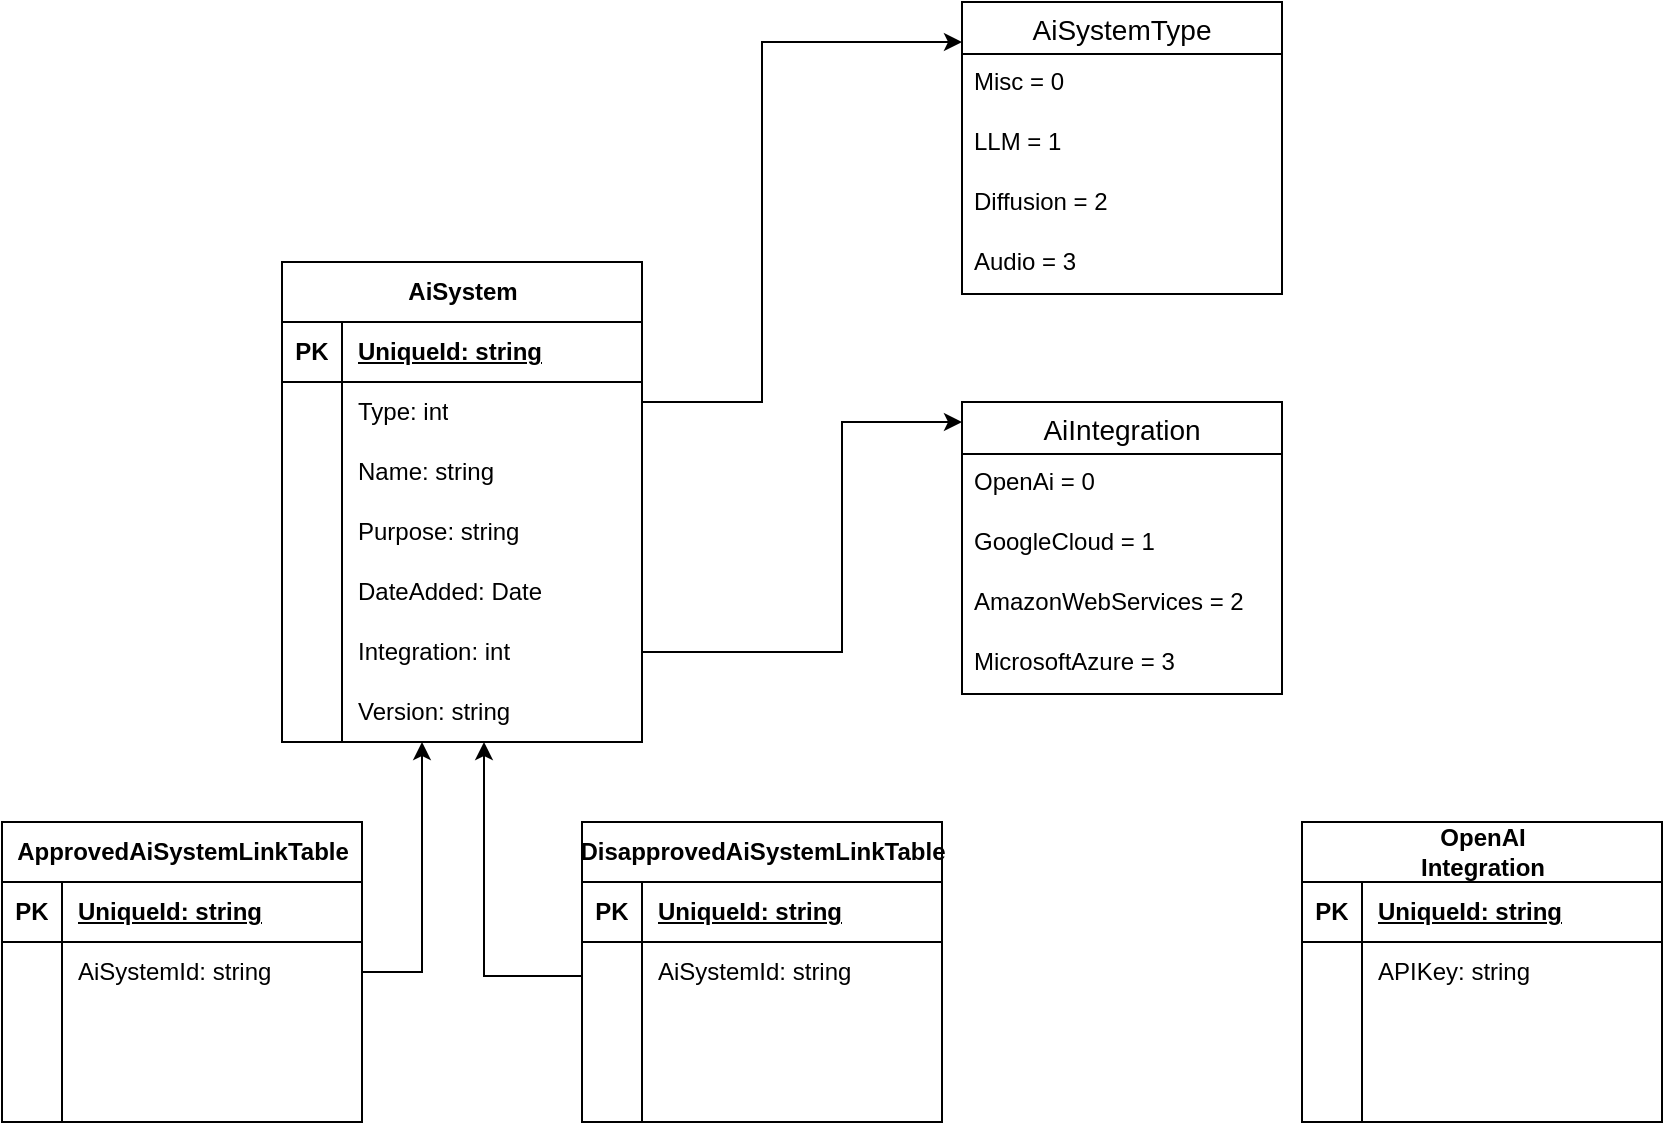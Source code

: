 <mxfile version="22.1.0" type="device">
  <diagram name="Page-1" id="GLGxghtfz0FpIzPTRlOu">
    <mxGraphModel dx="2284" dy="728" grid="1" gridSize="10" guides="1" tooltips="1" connect="1" arrows="1" fold="1" page="1" pageScale="1" pageWidth="850" pageHeight="1100" math="0" shadow="0">
      <root>
        <mxCell id="0" />
        <mxCell id="1" parent="0" />
        <mxCell id="0FSP5MkxR2a1JCoCks0u-14" value="AiSystem" style="shape=table;startSize=30;container=1;collapsible=1;childLayout=tableLayout;fixedRows=1;rowLines=0;fontStyle=1;align=center;resizeLast=1;html=1;" parent="1" vertex="1">
          <mxGeometry x="80" y="150" width="180" height="240" as="geometry" />
        </mxCell>
        <mxCell id="0FSP5MkxR2a1JCoCks0u-15" value="" style="shape=tableRow;horizontal=0;startSize=0;swimlaneHead=0;swimlaneBody=0;fillColor=none;collapsible=0;dropTarget=0;points=[[0,0.5],[1,0.5]];portConstraint=eastwest;top=0;left=0;right=0;bottom=1;" parent="0FSP5MkxR2a1JCoCks0u-14" vertex="1">
          <mxGeometry y="30" width="180" height="30" as="geometry" />
        </mxCell>
        <mxCell id="0FSP5MkxR2a1JCoCks0u-16" value="PK" style="shape=partialRectangle;connectable=0;fillColor=none;top=0;left=0;bottom=0;right=0;fontStyle=1;overflow=hidden;whiteSpace=wrap;html=1;" parent="0FSP5MkxR2a1JCoCks0u-15" vertex="1">
          <mxGeometry width="30" height="30" as="geometry">
            <mxRectangle width="30" height="30" as="alternateBounds" />
          </mxGeometry>
        </mxCell>
        <mxCell id="0FSP5MkxR2a1JCoCks0u-17" value="UniqueId: string" style="shape=partialRectangle;connectable=0;fillColor=none;top=0;left=0;bottom=0;right=0;align=left;spacingLeft=6;fontStyle=5;overflow=hidden;whiteSpace=wrap;html=1;" parent="0FSP5MkxR2a1JCoCks0u-15" vertex="1">
          <mxGeometry x="30" width="150" height="30" as="geometry">
            <mxRectangle width="150" height="30" as="alternateBounds" />
          </mxGeometry>
        </mxCell>
        <mxCell id="0FSP5MkxR2a1JCoCks0u-18" value="" style="shape=tableRow;horizontal=0;startSize=0;swimlaneHead=0;swimlaneBody=0;fillColor=none;collapsible=0;dropTarget=0;points=[[0,0.5],[1,0.5]];portConstraint=eastwest;top=0;left=0;right=0;bottom=0;" parent="0FSP5MkxR2a1JCoCks0u-14" vertex="1">
          <mxGeometry y="60" width="180" height="30" as="geometry" />
        </mxCell>
        <mxCell id="0FSP5MkxR2a1JCoCks0u-19" value="" style="shape=partialRectangle;connectable=0;fillColor=none;top=0;left=0;bottom=0;right=0;editable=1;overflow=hidden;whiteSpace=wrap;html=1;" parent="0FSP5MkxR2a1JCoCks0u-18" vertex="1">
          <mxGeometry width="30" height="30" as="geometry">
            <mxRectangle width="30" height="30" as="alternateBounds" />
          </mxGeometry>
        </mxCell>
        <mxCell id="0FSP5MkxR2a1JCoCks0u-20" value="Type: int" style="shape=partialRectangle;connectable=0;fillColor=none;top=0;left=0;bottom=0;right=0;align=left;spacingLeft=6;overflow=hidden;whiteSpace=wrap;html=1;" parent="0FSP5MkxR2a1JCoCks0u-18" vertex="1">
          <mxGeometry x="30" width="150" height="30" as="geometry">
            <mxRectangle width="150" height="30" as="alternateBounds" />
          </mxGeometry>
        </mxCell>
        <mxCell id="0FSP5MkxR2a1JCoCks0u-21" value="" style="shape=tableRow;horizontal=0;startSize=0;swimlaneHead=0;swimlaneBody=0;fillColor=none;collapsible=0;dropTarget=0;points=[[0,0.5],[1,0.5]];portConstraint=eastwest;top=0;left=0;right=0;bottom=0;" parent="0FSP5MkxR2a1JCoCks0u-14" vertex="1">
          <mxGeometry y="90" width="180" height="30" as="geometry" />
        </mxCell>
        <mxCell id="0FSP5MkxR2a1JCoCks0u-22" value="" style="shape=partialRectangle;connectable=0;fillColor=none;top=0;left=0;bottom=0;right=0;editable=1;overflow=hidden;whiteSpace=wrap;html=1;" parent="0FSP5MkxR2a1JCoCks0u-21" vertex="1">
          <mxGeometry width="30" height="30" as="geometry">
            <mxRectangle width="30" height="30" as="alternateBounds" />
          </mxGeometry>
        </mxCell>
        <mxCell id="0FSP5MkxR2a1JCoCks0u-23" value="Name: string" style="shape=partialRectangle;connectable=0;fillColor=none;top=0;left=0;bottom=0;right=0;align=left;spacingLeft=6;overflow=hidden;whiteSpace=wrap;html=1;" parent="0FSP5MkxR2a1JCoCks0u-21" vertex="1">
          <mxGeometry x="30" width="150" height="30" as="geometry">
            <mxRectangle width="150" height="30" as="alternateBounds" />
          </mxGeometry>
        </mxCell>
        <mxCell id="0FSP5MkxR2a1JCoCks0u-24" value="" style="shape=tableRow;horizontal=0;startSize=0;swimlaneHead=0;swimlaneBody=0;fillColor=none;collapsible=0;dropTarget=0;points=[[0,0.5],[1,0.5]];portConstraint=eastwest;top=0;left=0;right=0;bottom=0;" parent="0FSP5MkxR2a1JCoCks0u-14" vertex="1">
          <mxGeometry y="120" width="180" height="30" as="geometry" />
        </mxCell>
        <mxCell id="0FSP5MkxR2a1JCoCks0u-25" value="" style="shape=partialRectangle;connectable=0;fillColor=none;top=0;left=0;bottom=0;right=0;editable=1;overflow=hidden;whiteSpace=wrap;html=1;" parent="0FSP5MkxR2a1JCoCks0u-24" vertex="1">
          <mxGeometry width="30" height="30" as="geometry">
            <mxRectangle width="30" height="30" as="alternateBounds" />
          </mxGeometry>
        </mxCell>
        <mxCell id="0FSP5MkxR2a1JCoCks0u-26" value="Purpose: string" style="shape=partialRectangle;connectable=0;fillColor=none;top=0;left=0;bottom=0;right=0;align=left;spacingLeft=6;overflow=hidden;whiteSpace=wrap;html=1;" parent="0FSP5MkxR2a1JCoCks0u-24" vertex="1">
          <mxGeometry x="30" width="150" height="30" as="geometry">
            <mxRectangle width="150" height="30" as="alternateBounds" />
          </mxGeometry>
        </mxCell>
        <mxCell id="0FSP5MkxR2a1JCoCks0u-29" value="" style="shape=tableRow;horizontal=0;startSize=0;swimlaneHead=0;swimlaneBody=0;fillColor=none;collapsible=0;dropTarget=0;points=[[0,0.5],[1,0.5]];portConstraint=eastwest;top=0;left=0;right=0;bottom=0;" parent="0FSP5MkxR2a1JCoCks0u-14" vertex="1">
          <mxGeometry y="150" width="180" height="30" as="geometry" />
        </mxCell>
        <mxCell id="0FSP5MkxR2a1JCoCks0u-30" value="" style="shape=partialRectangle;connectable=0;fillColor=none;top=0;left=0;bottom=0;right=0;editable=1;overflow=hidden;whiteSpace=wrap;html=1;" parent="0FSP5MkxR2a1JCoCks0u-29" vertex="1">
          <mxGeometry width="30" height="30" as="geometry">
            <mxRectangle width="30" height="30" as="alternateBounds" />
          </mxGeometry>
        </mxCell>
        <mxCell id="0FSP5MkxR2a1JCoCks0u-31" value="DateAdded: Date" style="shape=partialRectangle;connectable=0;fillColor=none;top=0;left=0;bottom=0;right=0;align=left;spacingLeft=6;overflow=hidden;whiteSpace=wrap;html=1;" parent="0FSP5MkxR2a1JCoCks0u-29" vertex="1">
          <mxGeometry x="30" width="150" height="30" as="geometry">
            <mxRectangle width="150" height="30" as="alternateBounds" />
          </mxGeometry>
        </mxCell>
        <mxCell id="0FSP5MkxR2a1JCoCks0u-32" value="" style="shape=tableRow;horizontal=0;startSize=0;swimlaneHead=0;swimlaneBody=0;fillColor=none;collapsible=0;dropTarget=0;points=[[0,0.5],[1,0.5]];portConstraint=eastwest;top=0;left=0;right=0;bottom=0;" parent="0FSP5MkxR2a1JCoCks0u-14" vertex="1">
          <mxGeometry y="180" width="180" height="30" as="geometry" />
        </mxCell>
        <mxCell id="0FSP5MkxR2a1JCoCks0u-33" value="" style="shape=partialRectangle;connectable=0;fillColor=none;top=0;left=0;bottom=0;right=0;editable=1;overflow=hidden;whiteSpace=wrap;html=1;" parent="0FSP5MkxR2a1JCoCks0u-32" vertex="1">
          <mxGeometry width="30" height="30" as="geometry">
            <mxRectangle width="30" height="30" as="alternateBounds" />
          </mxGeometry>
        </mxCell>
        <mxCell id="0FSP5MkxR2a1JCoCks0u-34" value="Integration: int" style="shape=partialRectangle;connectable=0;fillColor=none;top=0;left=0;bottom=0;right=0;align=left;spacingLeft=6;overflow=hidden;whiteSpace=wrap;html=1;" parent="0FSP5MkxR2a1JCoCks0u-32" vertex="1">
          <mxGeometry x="30" width="150" height="30" as="geometry">
            <mxRectangle width="150" height="30" as="alternateBounds" />
          </mxGeometry>
        </mxCell>
        <mxCell id="hyloCBx0qQmjmuC33t4O-1" value="" style="shape=tableRow;horizontal=0;startSize=0;swimlaneHead=0;swimlaneBody=0;fillColor=none;collapsible=0;dropTarget=0;points=[[0,0.5],[1,0.5]];portConstraint=eastwest;top=0;left=0;right=0;bottom=0;" vertex="1" parent="0FSP5MkxR2a1JCoCks0u-14">
          <mxGeometry y="210" width="180" height="30" as="geometry" />
        </mxCell>
        <mxCell id="hyloCBx0qQmjmuC33t4O-2" value="" style="shape=partialRectangle;connectable=0;fillColor=none;top=0;left=0;bottom=0;right=0;editable=1;overflow=hidden;whiteSpace=wrap;html=1;" vertex="1" parent="hyloCBx0qQmjmuC33t4O-1">
          <mxGeometry width="30" height="30" as="geometry">
            <mxRectangle width="30" height="30" as="alternateBounds" />
          </mxGeometry>
        </mxCell>
        <mxCell id="hyloCBx0qQmjmuC33t4O-3" value="Version: string" style="shape=partialRectangle;connectable=0;fillColor=none;top=0;left=0;bottom=0;right=0;align=left;spacingLeft=6;overflow=hidden;whiteSpace=wrap;html=1;" vertex="1" parent="hyloCBx0qQmjmuC33t4O-1">
          <mxGeometry x="30" width="150" height="30" as="geometry">
            <mxRectangle width="150" height="30" as="alternateBounds" />
          </mxGeometry>
        </mxCell>
        <mxCell id="0FSP5MkxR2a1JCoCks0u-54" value="AiSystemType" style="swimlane;fontStyle=0;childLayout=stackLayout;horizontal=1;startSize=26;horizontalStack=0;resizeParent=1;resizeParentMax=0;resizeLast=0;collapsible=1;marginBottom=0;align=center;fontSize=14;" parent="1" vertex="1">
          <mxGeometry x="420" y="20" width="160" height="146" as="geometry" />
        </mxCell>
        <mxCell id="0FSP5MkxR2a1JCoCks0u-58" value="Misc = 0" style="text;strokeColor=none;fillColor=none;spacingLeft=4;spacingRight=4;overflow=hidden;rotatable=0;points=[[0,0.5],[1,0.5]];portConstraint=eastwest;fontSize=12;whiteSpace=wrap;html=1;" parent="0FSP5MkxR2a1JCoCks0u-54" vertex="1">
          <mxGeometry y="26" width="160" height="30" as="geometry" />
        </mxCell>
        <mxCell id="0FSP5MkxR2a1JCoCks0u-55" value="LLM = 1" style="text;strokeColor=none;fillColor=none;spacingLeft=4;spacingRight=4;overflow=hidden;rotatable=0;points=[[0,0.5],[1,0.5]];portConstraint=eastwest;fontSize=12;whiteSpace=wrap;html=1;" parent="0FSP5MkxR2a1JCoCks0u-54" vertex="1">
          <mxGeometry y="56" width="160" height="30" as="geometry" />
        </mxCell>
        <mxCell id="0FSP5MkxR2a1JCoCks0u-56" value="Diffusion = 2" style="text;strokeColor=none;fillColor=none;spacingLeft=4;spacingRight=4;overflow=hidden;rotatable=0;points=[[0,0.5],[1,0.5]];portConstraint=eastwest;fontSize=12;whiteSpace=wrap;html=1;" parent="0FSP5MkxR2a1JCoCks0u-54" vertex="1">
          <mxGeometry y="86" width="160" height="30" as="geometry" />
        </mxCell>
        <mxCell id="0FSP5MkxR2a1JCoCks0u-57" value="Audio = 3" style="text;strokeColor=none;fillColor=none;spacingLeft=4;spacingRight=4;overflow=hidden;rotatable=0;points=[[0,0.5],[1,0.5]];portConstraint=eastwest;fontSize=12;whiteSpace=wrap;html=1;" parent="0FSP5MkxR2a1JCoCks0u-54" vertex="1">
          <mxGeometry y="116" width="160" height="30" as="geometry" />
        </mxCell>
        <mxCell id="0FSP5MkxR2a1JCoCks0u-59" style="edgeStyle=orthogonalEdgeStyle;rounded=0;orthogonalLoop=1;jettySize=auto;html=1;" parent="1" edge="1">
          <mxGeometry relative="1" as="geometry">
            <mxPoint x="260" y="177" as="sourcePoint" />
            <mxPoint x="420" y="40.0" as="targetPoint" />
            <Array as="points">
              <mxPoint x="260" y="220" />
              <mxPoint x="320" y="220" />
              <mxPoint x="320" y="40" />
            </Array>
          </mxGeometry>
        </mxCell>
        <mxCell id="0FSP5MkxR2a1JCoCks0u-60" value="AiIntegration" style="swimlane;fontStyle=0;childLayout=stackLayout;horizontal=1;startSize=26;horizontalStack=0;resizeParent=1;resizeParentMax=0;resizeLast=0;collapsible=1;marginBottom=0;align=center;fontSize=14;" parent="1" vertex="1">
          <mxGeometry x="420" y="220" width="160" height="146" as="geometry" />
        </mxCell>
        <mxCell id="0FSP5MkxR2a1JCoCks0u-61" value="OpenAi = 0" style="text;strokeColor=none;fillColor=none;spacingLeft=4;spacingRight=4;overflow=hidden;rotatable=0;points=[[0,0.5],[1,0.5]];portConstraint=eastwest;fontSize=12;whiteSpace=wrap;html=1;" parent="0FSP5MkxR2a1JCoCks0u-60" vertex="1">
          <mxGeometry y="26" width="160" height="30" as="geometry" />
        </mxCell>
        <mxCell id="0FSP5MkxR2a1JCoCks0u-62" value="GoogleCloud = 1" style="text;strokeColor=none;fillColor=none;spacingLeft=4;spacingRight=4;overflow=hidden;rotatable=0;points=[[0,0.5],[1,0.5]];portConstraint=eastwest;fontSize=12;whiteSpace=wrap;html=1;" parent="0FSP5MkxR2a1JCoCks0u-60" vertex="1">
          <mxGeometry y="56" width="160" height="30" as="geometry" />
        </mxCell>
        <mxCell id="0FSP5MkxR2a1JCoCks0u-63" value="AmazonWebServices = 2" style="text;strokeColor=none;fillColor=none;spacingLeft=4;spacingRight=4;overflow=hidden;rotatable=0;points=[[0,0.5],[1,0.5]];portConstraint=eastwest;fontSize=12;whiteSpace=wrap;html=1;" parent="0FSP5MkxR2a1JCoCks0u-60" vertex="1">
          <mxGeometry y="86" width="160" height="30" as="geometry" />
        </mxCell>
        <mxCell id="0FSP5MkxR2a1JCoCks0u-65" value="MicrosoftAzure = 3" style="text;strokeColor=none;fillColor=none;spacingLeft=4;spacingRight=4;overflow=hidden;rotatable=0;points=[[0,0.5],[1,0.5]];portConstraint=eastwest;fontSize=12;whiteSpace=wrap;html=1;" parent="0FSP5MkxR2a1JCoCks0u-60" vertex="1">
          <mxGeometry y="116" width="160" height="30" as="geometry" />
        </mxCell>
        <mxCell id="0FSP5MkxR2a1JCoCks0u-66" style="edgeStyle=orthogonalEdgeStyle;rounded=0;orthogonalLoop=1;jettySize=auto;html=1;" parent="1" source="0FSP5MkxR2a1JCoCks0u-32" target="0FSP5MkxR2a1JCoCks0u-60" edge="1">
          <mxGeometry relative="1" as="geometry">
            <Array as="points">
              <mxPoint x="360" y="345" />
              <mxPoint x="360" y="230" />
            </Array>
          </mxGeometry>
        </mxCell>
        <mxCell id="0FSP5MkxR2a1JCoCks0u-67" value="&lt;div&gt;OpenAI&lt;/div&gt;Integration" style="shape=table;startSize=30;container=1;collapsible=1;childLayout=tableLayout;fixedRows=1;rowLines=0;fontStyle=1;align=center;resizeLast=1;html=1;" parent="1" vertex="1">
          <mxGeometry x="590" y="430" width="180" height="150" as="geometry" />
        </mxCell>
        <mxCell id="0FSP5MkxR2a1JCoCks0u-68" value="" style="shape=tableRow;horizontal=0;startSize=0;swimlaneHead=0;swimlaneBody=0;fillColor=none;collapsible=0;dropTarget=0;points=[[0,0.5],[1,0.5]];portConstraint=eastwest;top=0;left=0;right=0;bottom=1;" parent="0FSP5MkxR2a1JCoCks0u-67" vertex="1">
          <mxGeometry y="30" width="180" height="30" as="geometry" />
        </mxCell>
        <mxCell id="0FSP5MkxR2a1JCoCks0u-69" value="" style="shape=partialRectangle;connectable=0;fillColor=none;top=0;left=0;bottom=0;right=0;fontStyle=1;overflow=hidden;whiteSpace=wrap;html=1;" parent="0FSP5MkxR2a1JCoCks0u-68" vertex="1">
          <mxGeometry width="30" height="30" as="geometry">
            <mxRectangle width="30" height="30" as="alternateBounds" />
          </mxGeometry>
        </mxCell>
        <mxCell id="0FSP5MkxR2a1JCoCks0u-70" value="" style="shape=partialRectangle;connectable=0;fillColor=none;top=0;left=0;bottom=0;right=0;align=left;spacingLeft=6;fontStyle=5;overflow=hidden;whiteSpace=wrap;html=1;" parent="0FSP5MkxR2a1JCoCks0u-68" vertex="1">
          <mxGeometry x="30" width="150" height="30" as="geometry">
            <mxRectangle width="150" height="30" as="alternateBounds" />
          </mxGeometry>
        </mxCell>
        <mxCell id="0FSP5MkxR2a1JCoCks0u-71" value="" style="shape=tableRow;horizontal=0;startSize=0;swimlaneHead=0;swimlaneBody=0;fillColor=none;collapsible=0;dropTarget=0;points=[[0,0.5],[1,0.5]];portConstraint=eastwest;top=0;left=0;right=0;bottom=0;" parent="0FSP5MkxR2a1JCoCks0u-67" vertex="1">
          <mxGeometry y="60" width="180" height="30" as="geometry" />
        </mxCell>
        <mxCell id="0FSP5MkxR2a1JCoCks0u-72" value="" style="shape=partialRectangle;connectable=0;fillColor=none;top=0;left=0;bottom=0;right=0;editable=1;overflow=hidden;whiteSpace=wrap;html=1;" parent="0FSP5MkxR2a1JCoCks0u-71" vertex="1">
          <mxGeometry width="30" height="30" as="geometry">
            <mxRectangle width="30" height="30" as="alternateBounds" />
          </mxGeometry>
        </mxCell>
        <mxCell id="0FSP5MkxR2a1JCoCks0u-73" value="APIKey: string" style="shape=partialRectangle;connectable=0;fillColor=none;top=0;left=0;bottom=0;right=0;align=left;spacingLeft=6;overflow=hidden;whiteSpace=wrap;html=1;" parent="0FSP5MkxR2a1JCoCks0u-71" vertex="1">
          <mxGeometry x="30" width="150" height="30" as="geometry">
            <mxRectangle width="150" height="30" as="alternateBounds" />
          </mxGeometry>
        </mxCell>
        <mxCell id="0FSP5MkxR2a1JCoCks0u-74" value="" style="shape=tableRow;horizontal=0;startSize=0;swimlaneHead=0;swimlaneBody=0;fillColor=none;collapsible=0;dropTarget=0;points=[[0,0.5],[1,0.5]];portConstraint=eastwest;top=0;left=0;right=0;bottom=0;" parent="0FSP5MkxR2a1JCoCks0u-67" vertex="1">
          <mxGeometry y="90" width="180" height="30" as="geometry" />
        </mxCell>
        <mxCell id="0FSP5MkxR2a1JCoCks0u-75" value="" style="shape=partialRectangle;connectable=0;fillColor=none;top=0;left=0;bottom=0;right=0;editable=1;overflow=hidden;whiteSpace=wrap;html=1;" parent="0FSP5MkxR2a1JCoCks0u-74" vertex="1">
          <mxGeometry width="30" height="30" as="geometry">
            <mxRectangle width="30" height="30" as="alternateBounds" />
          </mxGeometry>
        </mxCell>
        <mxCell id="0FSP5MkxR2a1JCoCks0u-76" value="" style="shape=partialRectangle;connectable=0;fillColor=none;top=0;left=0;bottom=0;right=0;align=left;spacingLeft=6;overflow=hidden;whiteSpace=wrap;html=1;" parent="0FSP5MkxR2a1JCoCks0u-74" vertex="1">
          <mxGeometry x="30" width="150" height="30" as="geometry">
            <mxRectangle width="150" height="30" as="alternateBounds" />
          </mxGeometry>
        </mxCell>
        <mxCell id="0FSP5MkxR2a1JCoCks0u-77" value="" style="shape=tableRow;horizontal=0;startSize=0;swimlaneHead=0;swimlaneBody=0;fillColor=none;collapsible=0;dropTarget=0;points=[[0,0.5],[1,0.5]];portConstraint=eastwest;top=0;left=0;right=0;bottom=0;" parent="0FSP5MkxR2a1JCoCks0u-67" vertex="1">
          <mxGeometry y="120" width="180" height="30" as="geometry" />
        </mxCell>
        <mxCell id="0FSP5MkxR2a1JCoCks0u-78" value="" style="shape=partialRectangle;connectable=0;fillColor=none;top=0;left=0;bottom=0;right=0;editable=1;overflow=hidden;whiteSpace=wrap;html=1;" parent="0FSP5MkxR2a1JCoCks0u-77" vertex="1">
          <mxGeometry width="30" height="30" as="geometry">
            <mxRectangle width="30" height="30" as="alternateBounds" />
          </mxGeometry>
        </mxCell>
        <mxCell id="0FSP5MkxR2a1JCoCks0u-79" value="" style="shape=partialRectangle;connectable=0;fillColor=none;top=0;left=0;bottom=0;right=0;align=left;spacingLeft=6;overflow=hidden;whiteSpace=wrap;html=1;" parent="0FSP5MkxR2a1JCoCks0u-77" vertex="1">
          <mxGeometry x="30" width="150" height="30" as="geometry">
            <mxRectangle width="150" height="30" as="alternateBounds" />
          </mxGeometry>
        </mxCell>
        <mxCell id="0FSP5MkxR2a1JCoCks0u-81" value="PK" style="shape=partialRectangle;connectable=0;fillColor=none;top=0;left=0;bottom=0;right=0;fontStyle=1;overflow=hidden;whiteSpace=wrap;html=1;" parent="1" vertex="1">
          <mxGeometry x="590" y="460" width="30" height="30" as="geometry">
            <mxRectangle width="30" height="30" as="alternateBounds" />
          </mxGeometry>
        </mxCell>
        <mxCell id="0FSP5MkxR2a1JCoCks0u-82" value="UniqueId: string" style="shape=partialRectangle;connectable=0;fillColor=none;top=0;left=0;bottom=0;right=0;align=left;spacingLeft=6;fontStyle=5;overflow=hidden;whiteSpace=wrap;html=1;" parent="1" vertex="1">
          <mxGeometry x="620" y="460" width="150" height="30" as="geometry">
            <mxRectangle width="150" height="30" as="alternateBounds" />
          </mxGeometry>
        </mxCell>
        <mxCell id="0FSP5MkxR2a1JCoCks0u-105" style="edgeStyle=orthogonalEdgeStyle;rounded=0;orthogonalLoop=1;jettySize=auto;html=1;" parent="1" source="0FSP5MkxR2a1JCoCks0u-90" target="0FSP5MkxR2a1JCoCks0u-14" edge="1">
          <mxGeometry relative="1" as="geometry">
            <Array as="points">
              <mxPoint x="150" y="505" />
            </Array>
          </mxGeometry>
        </mxCell>
        <mxCell id="0FSP5MkxR2a1JCoCks0u-90" value="&lt;div&gt;ApprovedAiSystemLinkTable&lt;/div&gt;" style="shape=table;startSize=30;container=1;collapsible=1;childLayout=tableLayout;fixedRows=1;rowLines=0;fontStyle=1;align=center;resizeLast=1;html=1;" parent="1" vertex="1">
          <mxGeometry x="-60" y="430" width="180" height="150" as="geometry" />
        </mxCell>
        <mxCell id="0FSP5MkxR2a1JCoCks0u-91" value="" style="shape=tableRow;horizontal=0;startSize=0;swimlaneHead=0;swimlaneBody=0;fillColor=none;collapsible=0;dropTarget=0;points=[[0,0.5],[1,0.5]];portConstraint=eastwest;top=0;left=0;right=0;bottom=1;" parent="0FSP5MkxR2a1JCoCks0u-90" vertex="1">
          <mxGeometry y="30" width="180" height="30" as="geometry" />
        </mxCell>
        <mxCell id="0FSP5MkxR2a1JCoCks0u-92" value="" style="shape=partialRectangle;connectable=0;fillColor=none;top=0;left=0;bottom=0;right=0;fontStyle=1;overflow=hidden;whiteSpace=wrap;html=1;" parent="0FSP5MkxR2a1JCoCks0u-91" vertex="1">
          <mxGeometry width="30" height="30" as="geometry">
            <mxRectangle width="30" height="30" as="alternateBounds" />
          </mxGeometry>
        </mxCell>
        <mxCell id="0FSP5MkxR2a1JCoCks0u-93" value="" style="shape=partialRectangle;connectable=0;fillColor=none;top=0;left=0;bottom=0;right=0;align=left;spacingLeft=6;fontStyle=5;overflow=hidden;whiteSpace=wrap;html=1;" parent="0FSP5MkxR2a1JCoCks0u-91" vertex="1">
          <mxGeometry x="30" width="150" height="30" as="geometry">
            <mxRectangle width="150" height="30" as="alternateBounds" />
          </mxGeometry>
        </mxCell>
        <mxCell id="0FSP5MkxR2a1JCoCks0u-94" value="" style="shape=tableRow;horizontal=0;startSize=0;swimlaneHead=0;swimlaneBody=0;fillColor=none;collapsible=0;dropTarget=0;points=[[0,0.5],[1,0.5]];portConstraint=eastwest;top=0;left=0;right=0;bottom=0;" parent="0FSP5MkxR2a1JCoCks0u-90" vertex="1">
          <mxGeometry y="60" width="180" height="30" as="geometry" />
        </mxCell>
        <mxCell id="0FSP5MkxR2a1JCoCks0u-95" value="" style="shape=partialRectangle;connectable=0;fillColor=none;top=0;left=0;bottom=0;right=0;editable=1;overflow=hidden;whiteSpace=wrap;html=1;" parent="0FSP5MkxR2a1JCoCks0u-94" vertex="1">
          <mxGeometry width="30" height="30" as="geometry">
            <mxRectangle width="30" height="30" as="alternateBounds" />
          </mxGeometry>
        </mxCell>
        <mxCell id="0FSP5MkxR2a1JCoCks0u-96" value="AiSystemId: string" style="shape=partialRectangle;connectable=0;fillColor=none;top=0;left=0;bottom=0;right=0;align=left;spacingLeft=6;overflow=hidden;whiteSpace=wrap;html=1;" parent="0FSP5MkxR2a1JCoCks0u-94" vertex="1">
          <mxGeometry x="30" width="150" height="30" as="geometry">
            <mxRectangle width="150" height="30" as="alternateBounds" />
          </mxGeometry>
        </mxCell>
        <mxCell id="0FSP5MkxR2a1JCoCks0u-97" value="" style="shape=tableRow;horizontal=0;startSize=0;swimlaneHead=0;swimlaneBody=0;fillColor=none;collapsible=0;dropTarget=0;points=[[0,0.5],[1,0.5]];portConstraint=eastwest;top=0;left=0;right=0;bottom=0;" parent="0FSP5MkxR2a1JCoCks0u-90" vertex="1">
          <mxGeometry y="90" width="180" height="30" as="geometry" />
        </mxCell>
        <mxCell id="0FSP5MkxR2a1JCoCks0u-98" value="" style="shape=partialRectangle;connectable=0;fillColor=none;top=0;left=0;bottom=0;right=0;editable=1;overflow=hidden;whiteSpace=wrap;html=1;" parent="0FSP5MkxR2a1JCoCks0u-97" vertex="1">
          <mxGeometry width="30" height="30" as="geometry">
            <mxRectangle width="30" height="30" as="alternateBounds" />
          </mxGeometry>
        </mxCell>
        <mxCell id="0FSP5MkxR2a1JCoCks0u-99" value="" style="shape=partialRectangle;connectable=0;fillColor=none;top=0;left=0;bottom=0;right=0;align=left;spacingLeft=6;overflow=hidden;whiteSpace=wrap;html=1;" parent="0FSP5MkxR2a1JCoCks0u-97" vertex="1">
          <mxGeometry x="30" width="150" height="30" as="geometry">
            <mxRectangle width="150" height="30" as="alternateBounds" />
          </mxGeometry>
        </mxCell>
        <mxCell id="0FSP5MkxR2a1JCoCks0u-100" value="" style="shape=tableRow;horizontal=0;startSize=0;swimlaneHead=0;swimlaneBody=0;fillColor=none;collapsible=0;dropTarget=0;points=[[0,0.5],[1,0.5]];portConstraint=eastwest;top=0;left=0;right=0;bottom=0;" parent="0FSP5MkxR2a1JCoCks0u-90" vertex="1">
          <mxGeometry y="120" width="180" height="30" as="geometry" />
        </mxCell>
        <mxCell id="0FSP5MkxR2a1JCoCks0u-101" value="" style="shape=partialRectangle;connectable=0;fillColor=none;top=0;left=0;bottom=0;right=0;editable=1;overflow=hidden;whiteSpace=wrap;html=1;" parent="0FSP5MkxR2a1JCoCks0u-100" vertex="1">
          <mxGeometry width="30" height="30" as="geometry">
            <mxRectangle width="30" height="30" as="alternateBounds" />
          </mxGeometry>
        </mxCell>
        <mxCell id="0FSP5MkxR2a1JCoCks0u-102" value="" style="shape=partialRectangle;connectable=0;fillColor=none;top=0;left=0;bottom=0;right=0;align=left;spacingLeft=6;overflow=hidden;whiteSpace=wrap;html=1;" parent="0FSP5MkxR2a1JCoCks0u-100" vertex="1">
          <mxGeometry x="30" width="150" height="30" as="geometry">
            <mxRectangle width="150" height="30" as="alternateBounds" />
          </mxGeometry>
        </mxCell>
        <mxCell id="0FSP5MkxR2a1JCoCks0u-103" value="PK" style="shape=partialRectangle;connectable=0;fillColor=none;top=0;left=0;bottom=0;right=0;fontStyle=1;overflow=hidden;whiteSpace=wrap;html=1;" parent="1" vertex="1">
          <mxGeometry x="-60" y="460" width="30" height="30" as="geometry">
            <mxRectangle width="30" height="30" as="alternateBounds" />
          </mxGeometry>
        </mxCell>
        <mxCell id="0FSP5MkxR2a1JCoCks0u-104" value="UniqueId: string" style="shape=partialRectangle;connectable=0;fillColor=none;top=0;left=0;bottom=0;right=0;align=left;spacingLeft=6;fontStyle=5;overflow=hidden;whiteSpace=wrap;html=1;" parent="1" vertex="1">
          <mxGeometry x="-30" y="460" width="150" height="30" as="geometry">
            <mxRectangle width="150" height="30" as="alternateBounds" />
          </mxGeometry>
        </mxCell>
        <mxCell id="0FSP5MkxR2a1JCoCks0u-106" value="&lt;div&gt;DisapprovedAiSystemLinkTable&lt;/div&gt;" style="shape=table;startSize=30;container=1;collapsible=1;childLayout=tableLayout;fixedRows=1;rowLines=0;fontStyle=1;align=center;resizeLast=1;html=1;" parent="1" vertex="1">
          <mxGeometry x="230" y="430" width="180" height="150" as="geometry" />
        </mxCell>
        <mxCell id="0FSP5MkxR2a1JCoCks0u-107" value="" style="shape=tableRow;horizontal=0;startSize=0;swimlaneHead=0;swimlaneBody=0;fillColor=none;collapsible=0;dropTarget=0;points=[[0,0.5],[1,0.5]];portConstraint=eastwest;top=0;left=0;right=0;bottom=1;" parent="0FSP5MkxR2a1JCoCks0u-106" vertex="1">
          <mxGeometry y="30" width="180" height="30" as="geometry" />
        </mxCell>
        <mxCell id="0FSP5MkxR2a1JCoCks0u-108" value="" style="shape=partialRectangle;connectable=0;fillColor=none;top=0;left=0;bottom=0;right=0;fontStyle=1;overflow=hidden;whiteSpace=wrap;html=1;" parent="0FSP5MkxR2a1JCoCks0u-107" vertex="1">
          <mxGeometry width="30" height="30" as="geometry">
            <mxRectangle width="30" height="30" as="alternateBounds" />
          </mxGeometry>
        </mxCell>
        <mxCell id="0FSP5MkxR2a1JCoCks0u-109" value="" style="shape=partialRectangle;connectable=0;fillColor=none;top=0;left=0;bottom=0;right=0;align=left;spacingLeft=6;fontStyle=5;overflow=hidden;whiteSpace=wrap;html=1;" parent="0FSP5MkxR2a1JCoCks0u-107" vertex="1">
          <mxGeometry x="30" width="150" height="30" as="geometry">
            <mxRectangle width="150" height="30" as="alternateBounds" />
          </mxGeometry>
        </mxCell>
        <mxCell id="0FSP5MkxR2a1JCoCks0u-110" value="" style="shape=tableRow;horizontal=0;startSize=0;swimlaneHead=0;swimlaneBody=0;fillColor=none;collapsible=0;dropTarget=0;points=[[0,0.5],[1,0.5]];portConstraint=eastwest;top=0;left=0;right=0;bottom=0;" parent="0FSP5MkxR2a1JCoCks0u-106" vertex="1">
          <mxGeometry y="60" width="180" height="30" as="geometry" />
        </mxCell>
        <mxCell id="0FSP5MkxR2a1JCoCks0u-111" value="" style="shape=partialRectangle;connectable=0;fillColor=none;top=0;left=0;bottom=0;right=0;editable=1;overflow=hidden;whiteSpace=wrap;html=1;" parent="0FSP5MkxR2a1JCoCks0u-110" vertex="1">
          <mxGeometry width="30" height="30" as="geometry">
            <mxRectangle width="30" height="30" as="alternateBounds" />
          </mxGeometry>
        </mxCell>
        <mxCell id="0FSP5MkxR2a1JCoCks0u-112" value="AiSystemId: string" style="shape=partialRectangle;connectable=0;fillColor=none;top=0;left=0;bottom=0;right=0;align=left;spacingLeft=6;overflow=hidden;whiteSpace=wrap;html=1;" parent="0FSP5MkxR2a1JCoCks0u-110" vertex="1">
          <mxGeometry x="30" width="150" height="30" as="geometry">
            <mxRectangle width="150" height="30" as="alternateBounds" />
          </mxGeometry>
        </mxCell>
        <mxCell id="0FSP5MkxR2a1JCoCks0u-113" value="" style="shape=tableRow;horizontal=0;startSize=0;swimlaneHead=0;swimlaneBody=0;fillColor=none;collapsible=0;dropTarget=0;points=[[0,0.5],[1,0.5]];portConstraint=eastwest;top=0;left=0;right=0;bottom=0;" parent="0FSP5MkxR2a1JCoCks0u-106" vertex="1">
          <mxGeometry y="90" width="180" height="30" as="geometry" />
        </mxCell>
        <mxCell id="0FSP5MkxR2a1JCoCks0u-114" value="" style="shape=partialRectangle;connectable=0;fillColor=none;top=0;left=0;bottom=0;right=0;editable=1;overflow=hidden;whiteSpace=wrap;html=1;" parent="0FSP5MkxR2a1JCoCks0u-113" vertex="1">
          <mxGeometry width="30" height="30" as="geometry">
            <mxRectangle width="30" height="30" as="alternateBounds" />
          </mxGeometry>
        </mxCell>
        <mxCell id="0FSP5MkxR2a1JCoCks0u-115" value="" style="shape=partialRectangle;connectable=0;fillColor=none;top=0;left=0;bottom=0;right=0;align=left;spacingLeft=6;overflow=hidden;whiteSpace=wrap;html=1;" parent="0FSP5MkxR2a1JCoCks0u-113" vertex="1">
          <mxGeometry x="30" width="150" height="30" as="geometry">
            <mxRectangle width="150" height="30" as="alternateBounds" />
          </mxGeometry>
        </mxCell>
        <mxCell id="0FSP5MkxR2a1JCoCks0u-116" value="" style="shape=tableRow;horizontal=0;startSize=0;swimlaneHead=0;swimlaneBody=0;fillColor=none;collapsible=0;dropTarget=0;points=[[0,0.5],[1,0.5]];portConstraint=eastwest;top=0;left=0;right=0;bottom=0;" parent="0FSP5MkxR2a1JCoCks0u-106" vertex="1">
          <mxGeometry y="120" width="180" height="30" as="geometry" />
        </mxCell>
        <mxCell id="0FSP5MkxR2a1JCoCks0u-117" value="" style="shape=partialRectangle;connectable=0;fillColor=none;top=0;left=0;bottom=0;right=0;editable=1;overflow=hidden;whiteSpace=wrap;html=1;" parent="0FSP5MkxR2a1JCoCks0u-116" vertex="1">
          <mxGeometry width="30" height="30" as="geometry">
            <mxRectangle width="30" height="30" as="alternateBounds" />
          </mxGeometry>
        </mxCell>
        <mxCell id="0FSP5MkxR2a1JCoCks0u-118" value="" style="shape=partialRectangle;connectable=0;fillColor=none;top=0;left=0;bottom=0;right=0;align=left;spacingLeft=6;overflow=hidden;whiteSpace=wrap;html=1;" parent="0FSP5MkxR2a1JCoCks0u-116" vertex="1">
          <mxGeometry x="30" width="150" height="30" as="geometry">
            <mxRectangle width="150" height="30" as="alternateBounds" />
          </mxGeometry>
        </mxCell>
        <mxCell id="0FSP5MkxR2a1JCoCks0u-119" value="PK" style="shape=partialRectangle;connectable=0;fillColor=none;top=0;left=0;bottom=0;right=0;fontStyle=1;overflow=hidden;whiteSpace=wrap;html=1;" parent="1" vertex="1">
          <mxGeometry x="230" y="460" width="30" height="30" as="geometry">
            <mxRectangle width="30" height="30" as="alternateBounds" />
          </mxGeometry>
        </mxCell>
        <mxCell id="0FSP5MkxR2a1JCoCks0u-120" value="UniqueId: string" style="shape=partialRectangle;connectable=0;fillColor=none;top=0;left=0;bottom=0;right=0;align=left;spacingLeft=6;fontStyle=5;overflow=hidden;whiteSpace=wrap;html=1;" parent="1" vertex="1">
          <mxGeometry x="260" y="460" width="150" height="30" as="geometry">
            <mxRectangle width="150" height="30" as="alternateBounds" />
          </mxGeometry>
        </mxCell>
        <mxCell id="0FSP5MkxR2a1JCoCks0u-121" style="edgeStyle=orthogonalEdgeStyle;rounded=0;orthogonalLoop=1;jettySize=auto;html=1;" parent="1" edge="1" target="0FSP5MkxR2a1JCoCks0u-14">
          <mxGeometry relative="1" as="geometry">
            <mxPoint x="230" y="506" as="sourcePoint" />
            <mxPoint x="180" y="360.0" as="targetPoint" />
            <Array as="points">
              <mxPoint x="230" y="507" />
              <mxPoint x="181" y="507" />
            </Array>
          </mxGeometry>
        </mxCell>
      </root>
    </mxGraphModel>
  </diagram>
</mxfile>
